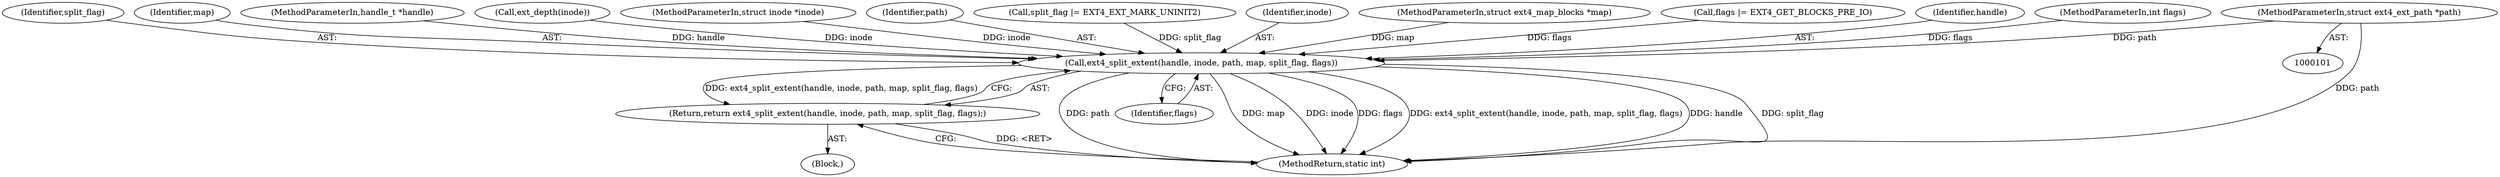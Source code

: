 digraph "0_linux_667eff35a1f56fa74ce98a0c7c29a40adc1ba4e3_0@pointer" {
"1000105" [label="(MethodParameterIn,struct ext4_ext_path *path)"];
"1000206" [label="(Call,ext4_split_extent(handle, inode, path, map, split_flag, flags))"];
"1000205" [label="(Return,return ext4_split_extent(handle, inode, path, map, split_flag, flags);)"];
"1000105" [label="(MethodParameterIn,struct ext4_ext_path *path)"];
"1000211" [label="(Identifier,split_flag)"];
"1000210" [label="(Identifier,map)"];
"1000102" [label="(MethodParameterIn,handle_t *handle)"];
"1000170" [label="(Call,ext_depth(inode))"];
"1000103" [label="(MethodParameterIn,struct inode *inode)"];
"1000209" [label="(Identifier,path)"];
"1000199" [label="(Call,split_flag |= EXT4_EXT_MARK_UNINIT2)"];
"1000212" [label="(Identifier,flags)"];
"1000208" [label="(Identifier,inode)"];
"1000213" [label="(MethodReturn,static int)"];
"1000104" [label="(MethodParameterIn,struct ext4_map_blocks *map)"];
"1000202" [label="(Call,flags |= EXT4_GET_BLOCKS_PRE_IO)"];
"1000207" [label="(Identifier,handle)"];
"1000206" [label="(Call,ext4_split_extent(handle, inode, path, map, split_flag, flags))"];
"1000107" [label="(Block,)"];
"1000106" [label="(MethodParameterIn,int flags)"];
"1000205" [label="(Return,return ext4_split_extent(handle, inode, path, map, split_flag, flags);)"];
"1000105" -> "1000101"  [label="AST: "];
"1000105" -> "1000213"  [label="DDG: path"];
"1000105" -> "1000206"  [label="DDG: path"];
"1000206" -> "1000205"  [label="AST: "];
"1000206" -> "1000212"  [label="CFG: "];
"1000207" -> "1000206"  [label="AST: "];
"1000208" -> "1000206"  [label="AST: "];
"1000209" -> "1000206"  [label="AST: "];
"1000210" -> "1000206"  [label="AST: "];
"1000211" -> "1000206"  [label="AST: "];
"1000212" -> "1000206"  [label="AST: "];
"1000205" -> "1000206"  [label="CFG: "];
"1000206" -> "1000213"  [label="DDG: path"];
"1000206" -> "1000213"  [label="DDG: map"];
"1000206" -> "1000213"  [label="DDG: inode"];
"1000206" -> "1000213"  [label="DDG: flags"];
"1000206" -> "1000213"  [label="DDG: ext4_split_extent(handle, inode, path, map, split_flag, flags)"];
"1000206" -> "1000213"  [label="DDG: handle"];
"1000206" -> "1000213"  [label="DDG: split_flag"];
"1000206" -> "1000205"  [label="DDG: ext4_split_extent(handle, inode, path, map, split_flag, flags)"];
"1000102" -> "1000206"  [label="DDG: handle"];
"1000170" -> "1000206"  [label="DDG: inode"];
"1000103" -> "1000206"  [label="DDG: inode"];
"1000104" -> "1000206"  [label="DDG: map"];
"1000199" -> "1000206"  [label="DDG: split_flag"];
"1000202" -> "1000206"  [label="DDG: flags"];
"1000106" -> "1000206"  [label="DDG: flags"];
"1000205" -> "1000107"  [label="AST: "];
"1000213" -> "1000205"  [label="CFG: "];
"1000205" -> "1000213"  [label="DDG: <RET>"];
}
